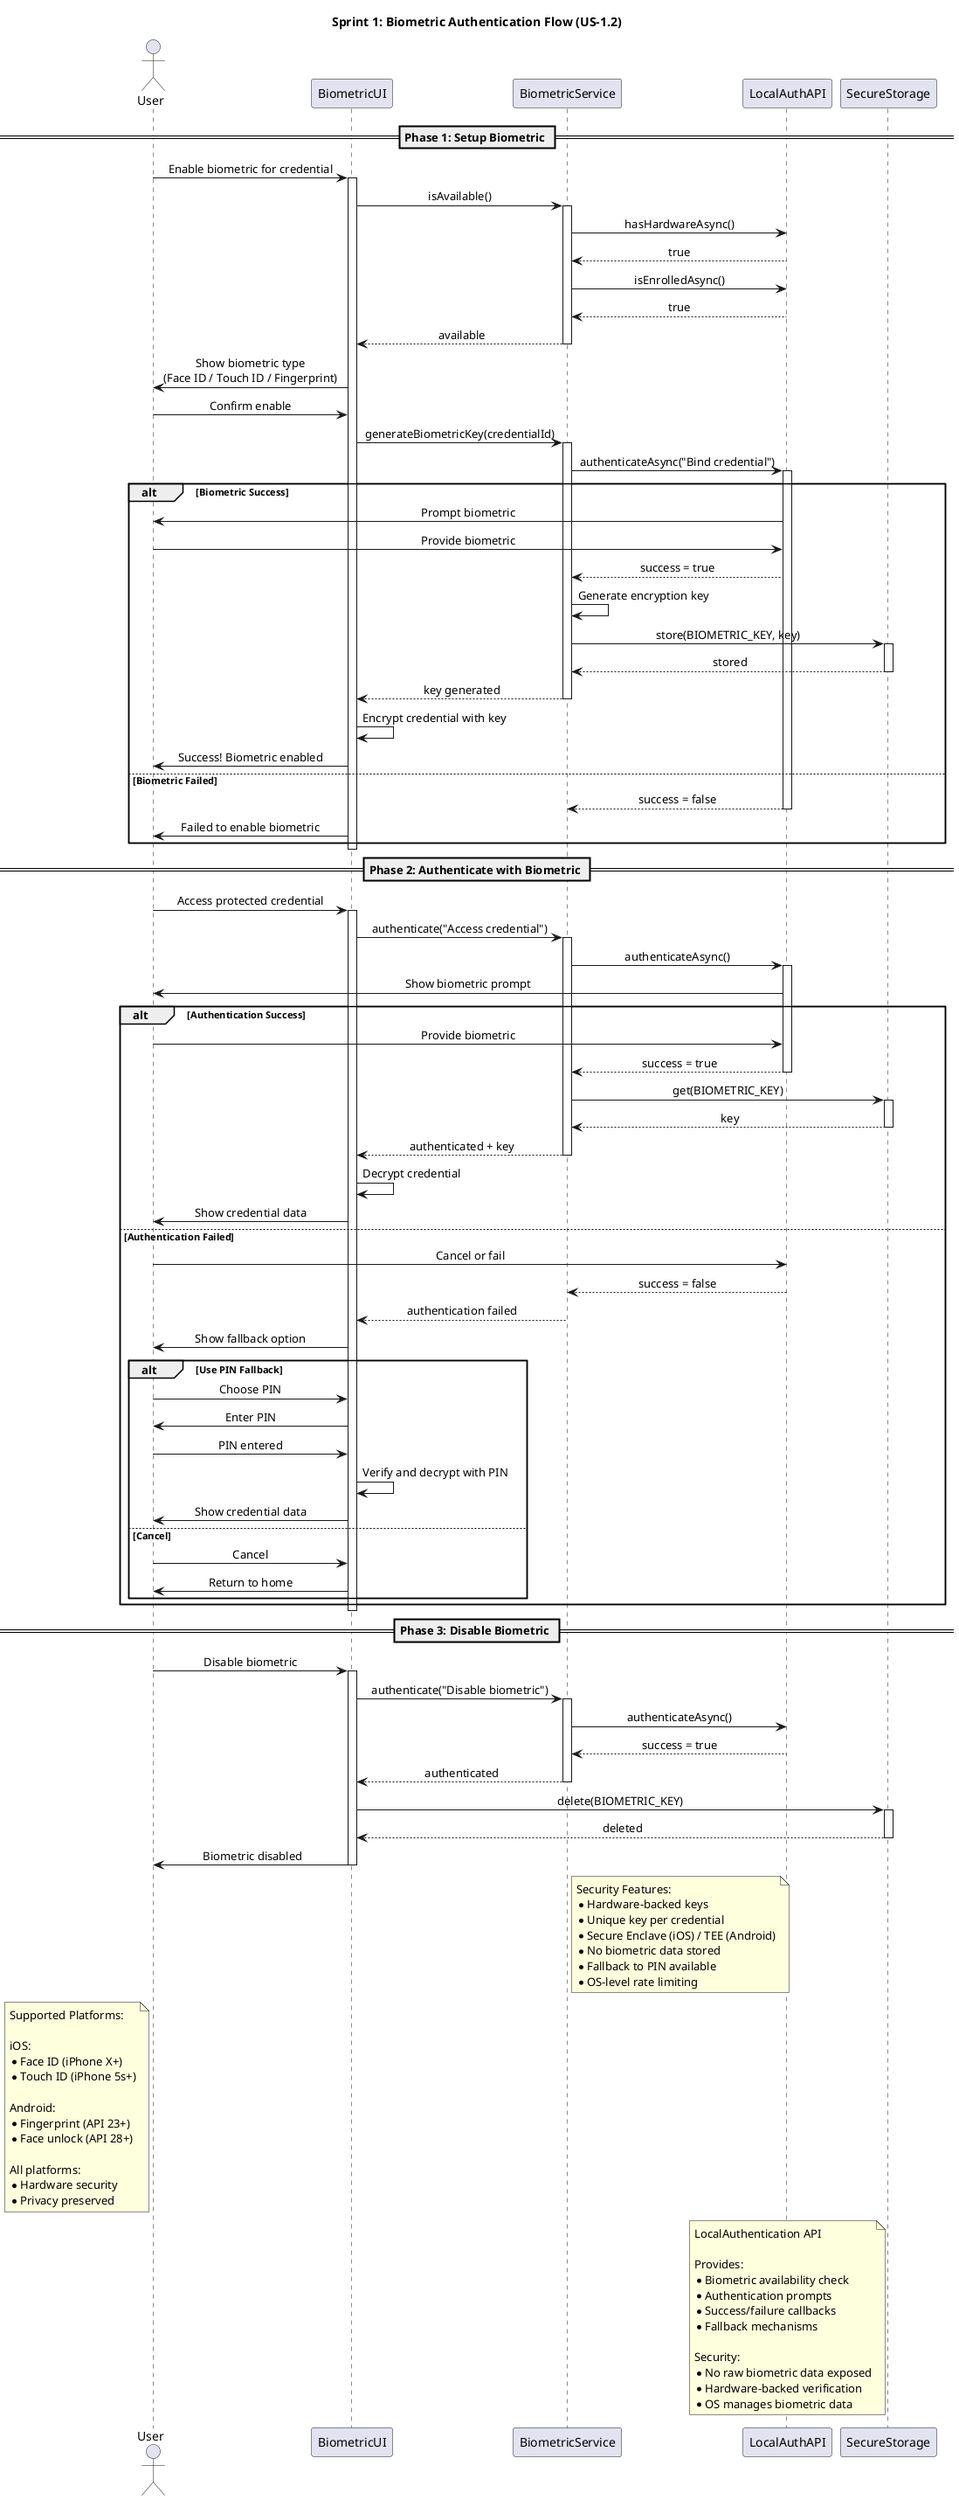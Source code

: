 @startuml Biometric Authentication Flow

title Sprint 1: Biometric Authentication Flow (US-1.2)

skinparam sequenceMessageAlign center
skinparam responseMessageBelowArrow true

actor User
participant "BiometricUI" as UI
participant "BiometricService" as Service
participant "LocalAuthAPI" as Auth
participant "SecureStorage" as Storage

== Phase 1: Setup Biometric ==

User -> UI: Enable biometric for credential
activate UI

UI -> Service: isAvailable()
activate Service
Service -> Auth: hasHardwareAsync()
Auth --> Service: true
Service -> Auth: isEnrolledAsync()
Auth --> Service: true
Service --> UI: available
deactivate Service

UI -> User: Show biometric type\n(Face ID / Touch ID / Fingerprint)

User -> UI: Confirm enable

UI -> Service: generateBiometricKey(credentialId)
activate Service

Service -> Auth: authenticateAsync("Bind credential")
activate Auth

alt Biometric Success
    Auth -> User: Prompt biometric
    User -> Auth: Provide biometric
    Auth --> Service: success = true
    
    Service -> Service: Generate encryption key
    
    Service -> Storage: store(BIOMETRIC_KEY, key)
    activate Storage
    Storage --> Service: stored
    deactivate Storage
    
    Service --> UI: key generated
    deactivate Service
    
    UI -> UI: Encrypt credential with key
    UI -> User: Success! Biometric enabled
    
else Biometric Failed
    Auth --> Service: success = false
    deactivate Auth
    deactivate Service
    UI -> User: Failed to enable biometric
end

deactivate UI

== Phase 2: Authenticate with Biometric ==

User -> UI: Access protected credential
activate UI

UI -> Service: authenticate("Access credential")
activate Service

Service -> Auth: authenticateAsync()
activate Auth

Auth -> User: Show biometric prompt

alt Authentication Success
    User -> Auth: Provide biometric
    Auth --> Service: success = true
    deactivate Auth
    
    Service -> Storage: get(BIOMETRIC_KEY)
    activate Storage
    Storage --> Service: key
    deactivate Storage
    
    Service --> UI: authenticated + key
    deactivate Service
    
    UI -> UI: Decrypt credential
    UI -> User: Show credential data
    
else Authentication Failed
    User -> Auth: Cancel or fail
    Auth --> Service: success = false
    deactivate Auth
    Service --> UI: authentication failed
    deactivate Service
    
    UI -> User: Show fallback option
    
    alt Use PIN Fallback
        User -> UI: Choose PIN
        UI -> User: Enter PIN
        User -> UI: PIN entered
        UI -> UI: Verify and decrypt with PIN
        UI -> User: Show credential data
    else Cancel
        User -> UI: Cancel
        UI -> User: Return to home
    end
end

deactivate UI

== Phase 3: Disable Biometric ==

User -> UI: Disable biometric
activate UI

UI -> Service: authenticate("Disable biometric")
activate Service
Service -> Auth: authenticateAsync()
Auth --> Service: success = true
Service --> UI: authenticated
deactivate Service

UI -> Storage: delete(BIOMETRIC_KEY)
activate Storage
Storage --> UI: deleted
deactivate Storage

UI -> User: Biometric disabled

deactivate UI

note right of Service
  Security Features:
  * Hardware-backed keys
  * Unique key per credential
  * Secure Enclave (iOS) / TEE (Android)
  * No biometric data stored
  * Fallback to PIN available
  * OS-level rate limiting
end note

note left of User
  Supported Platforms:
  
  iOS:
  * Face ID (iPhone X+)
  * Touch ID (iPhone 5s+)
  
  Android:
  * Fingerprint (API 23+)
  * Face unlock (API 28+)
  
  All platforms:
  * Hardware security
  * Privacy preserved
end note

note over Auth
  LocalAuthentication API
  
  Provides:
  * Biometric availability check
  * Authentication prompts
  * Success/failure callbacks
  * Fallback mechanisms
  
  Security:
  * No raw biometric data exposed
  * Hardware-backed verification
  * OS manages biometric data
end note

@enduml
